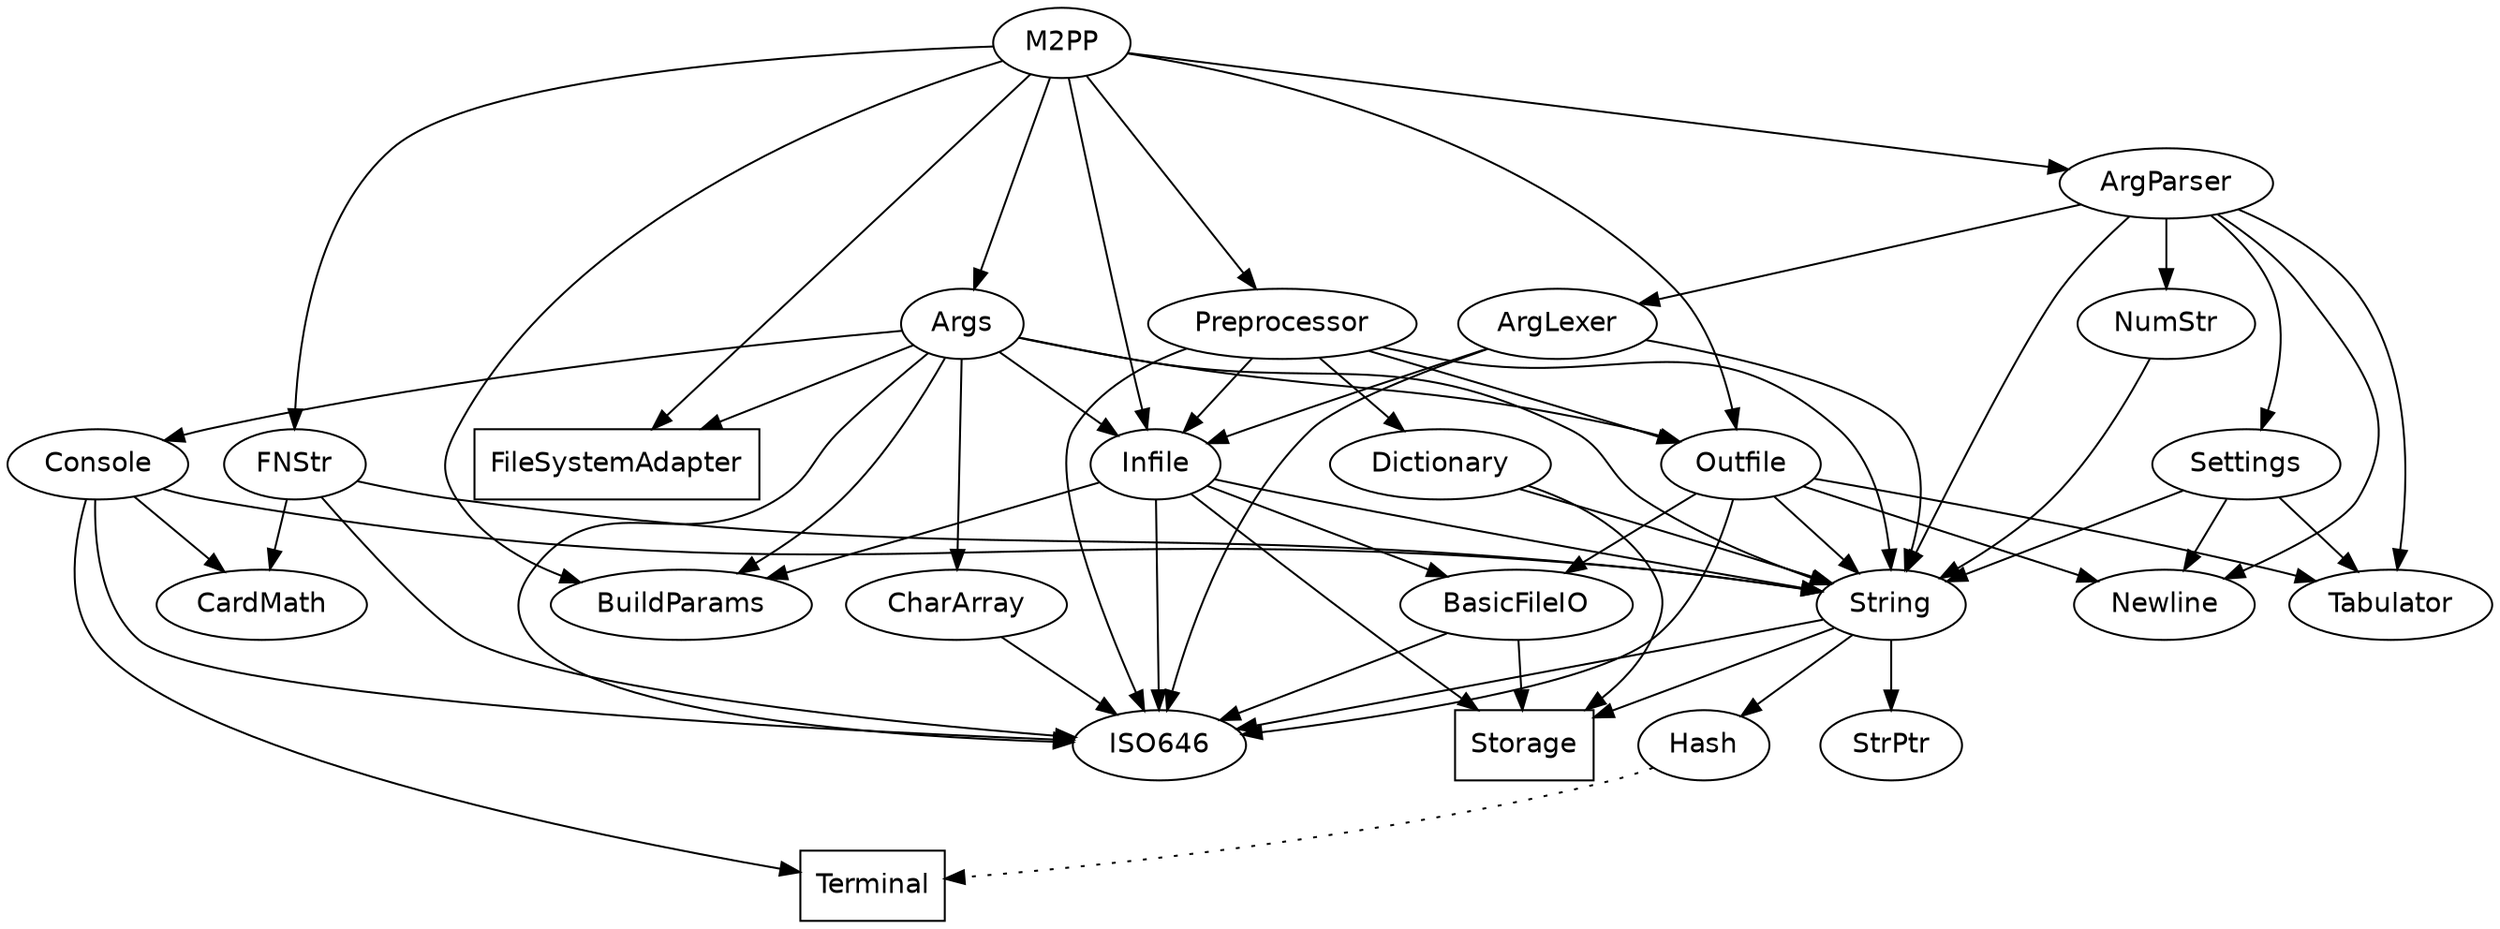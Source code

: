 digraph M2PPDep {
  node [fontname=helvetica];

  M2PP -> {
    Args ArgParser BuildParams FileSystemAdapter FNStr Infile Outfile
    Preprocessor
  };
  
  Args -> {
    BuildParams CharArray Console FileSystemAdapter Infile ISO646 Outfile
    String
  };
  
  BuildParams; /* no dependencies */
  
  CharArray -> {
    ISO646
  };
  
  ISO646; /* no dependencies */
  
  Console -> {
    CardMath ISO646 String Terminal
  };
  
  CardMath; /* no dependencies */
  
  String -> {
    Hash ISO646 Storage StrPtr
  };
  
  edge [style=dotted];
  Hash -> {
    Terminal
  };
  edge [style=none];
  
  Terminal [shape=box]; /* stdlib */
  
  Storage [shape=box]; /* stdlib */
  
  StrPtr; /* no dependencies */  
  
  FileSystemAdapter [shape=box];
  
  Infile -> {
    BasicFileIO BuildParams ISO646 Storage String
  };
  
  BasicFileIO -> {
    ISO646 Storage
  };
  
  Outfile -> {
    BasicFileIO ISO646 Newline String Tabulator
  };
  
  Newline; /* no dependencies */  
  
  Tabulator; /* no dependencies */  
  
  ArgParser -> {
    ArgLexer Newline NumStr Settings String Tabulator
  };
  
  ArgLexer -> {
    Infile ISO646 String
  };
    
  NumStr -> {
    String
  };
    
  Settings -> {
    String Newline Tabulator
  };
  
  FNStr -> {
    CardMath ISO646 String
  };
  
  CardMath; /* no dependencies */
  
  Preprocessor -> {
    Dictionary Infile ISO646 Outfile String
  };
  
  Dictionary -> {
    Storage String
  };
  
} /* M2PPDep */